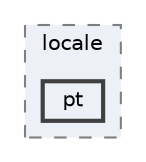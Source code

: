 digraph "C:/Users/LukeMabie/documents/Development/Password_Saver_Using_Django-master/venv/Lib/site-packages/django/conf/locale/pt"
{
 // LATEX_PDF_SIZE
  bgcolor="transparent";
  edge [fontname=Helvetica,fontsize=10,labelfontname=Helvetica,labelfontsize=10];
  node [fontname=Helvetica,fontsize=10,shape=box,height=0.2,width=0.4];
  compound=true
  subgraph clusterdir_6ae4708f427b9ff73e5313b131df1071 {
    graph [ bgcolor="#edf0f7", pencolor="grey50", label="locale", fontname=Helvetica,fontsize=10 style="filled,dashed", URL="dir_6ae4708f427b9ff73e5313b131df1071.html",tooltip=""]
  dir_88f77ede12e51e30d5d17ebd93e29646 [label="pt", fillcolor="#edf0f7", color="grey25", style="filled,bold", URL="dir_88f77ede12e51e30d5d17ebd93e29646.html",tooltip=""];
  }
}
